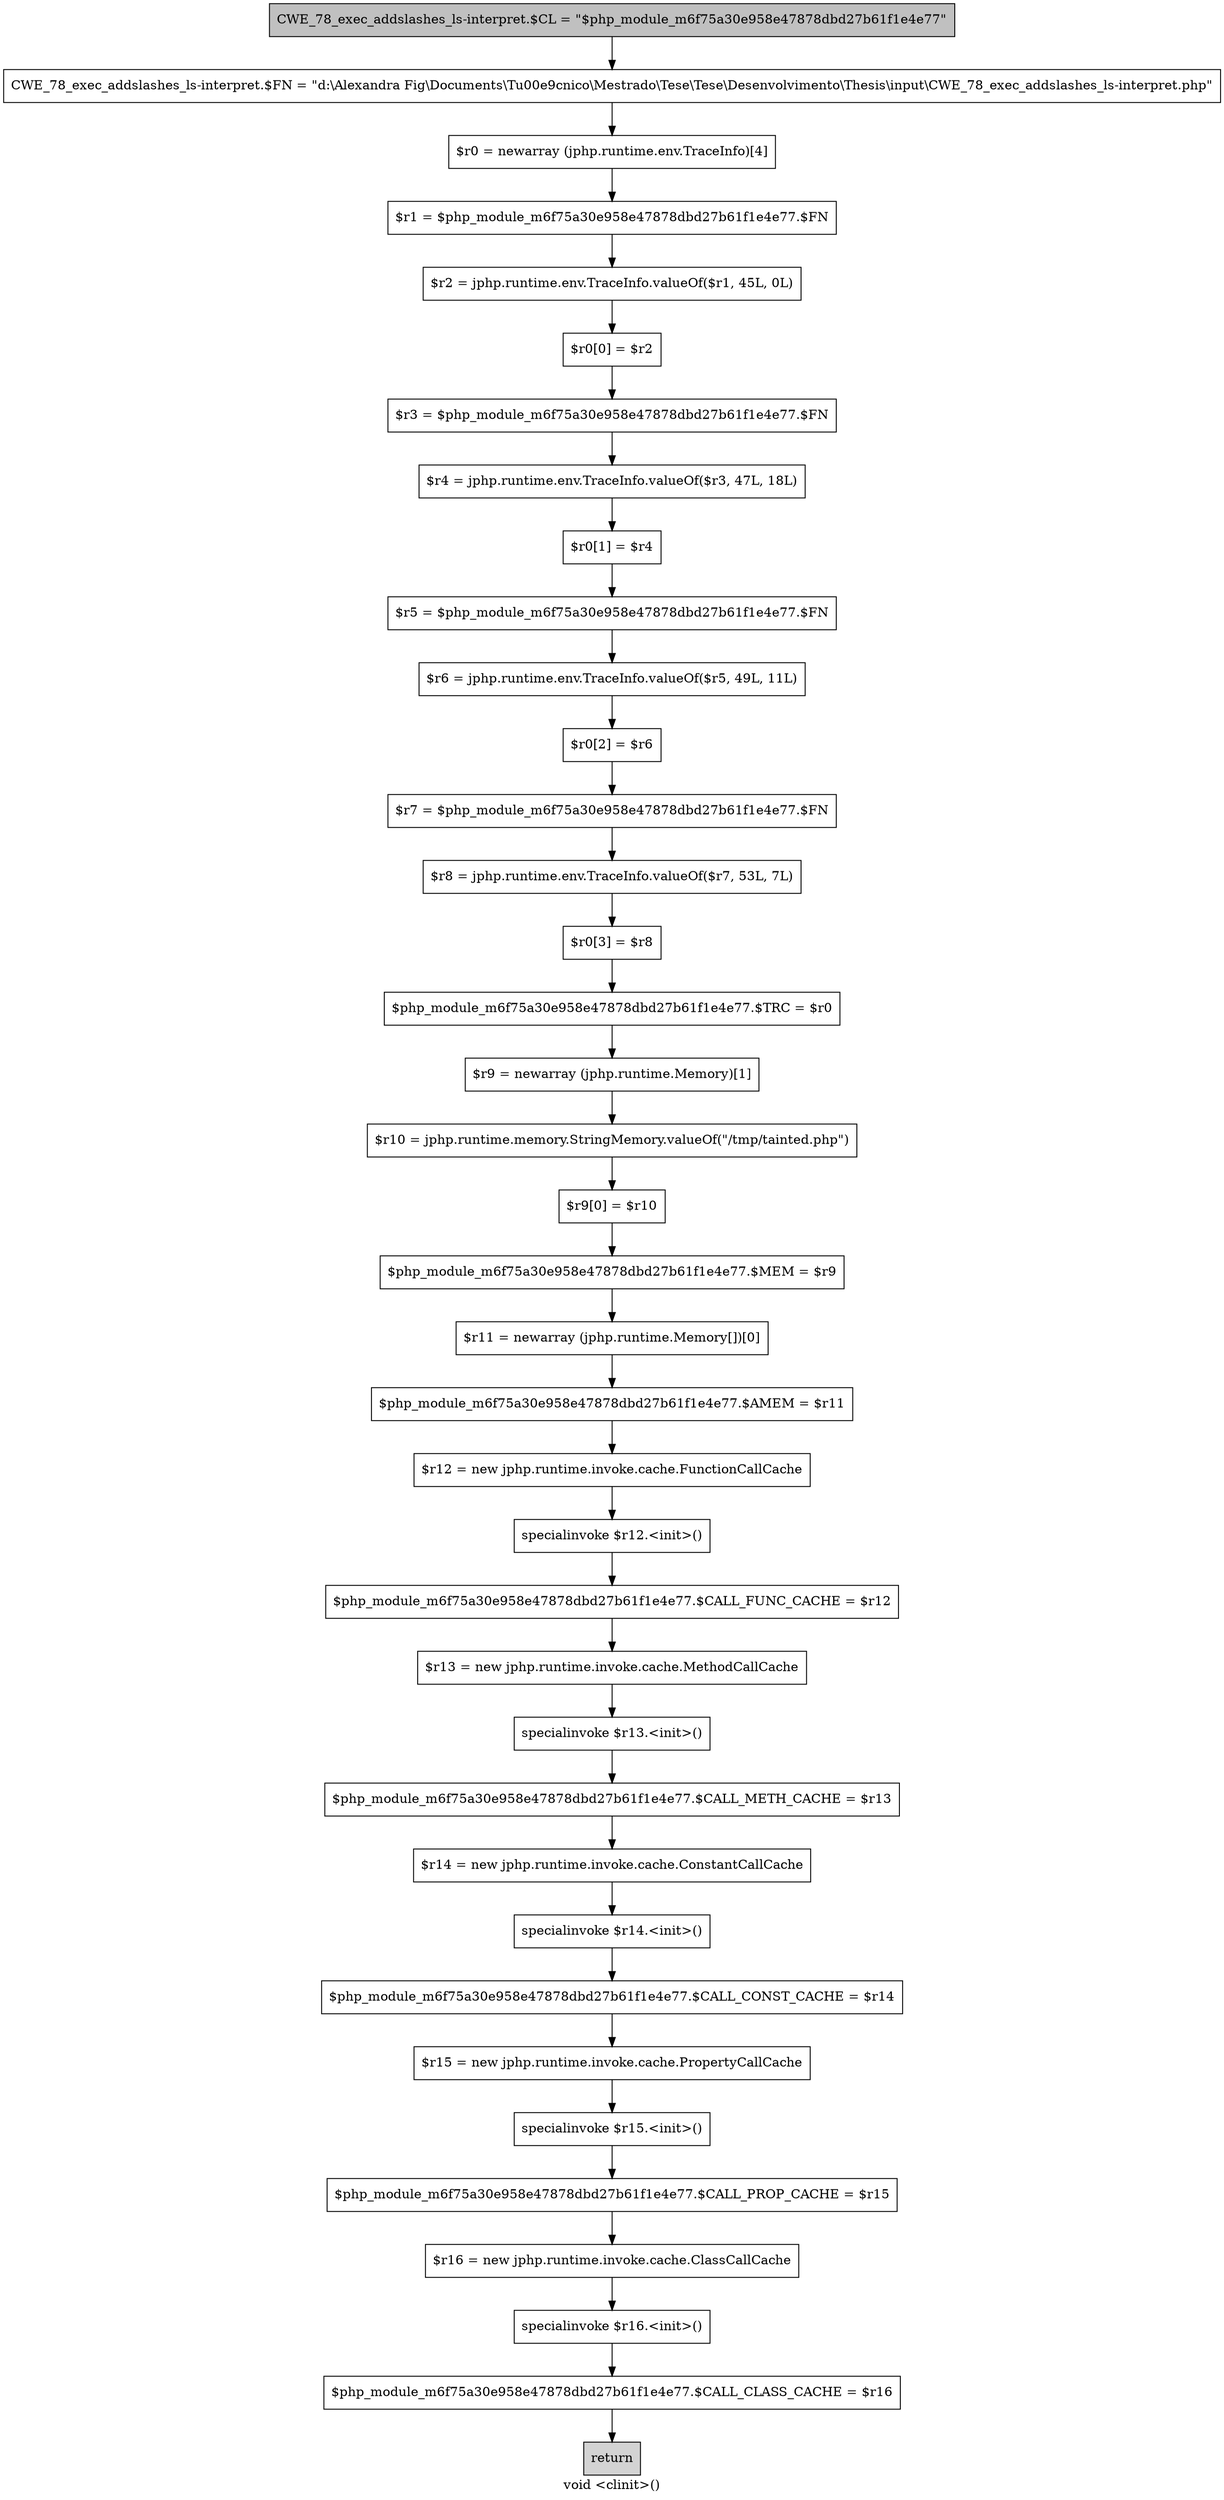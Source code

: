 digraph "void <clinit>()" {
    label="void <clinit>()";
    node [shape=box];
    "0" [style=filled,fillcolor=gray,label="CWE_78_exec_addslashes_ls-interpret.$CL = \"$php_module_m6f75a30e958e47878dbd27b61f1e4e77\"",];
    "1" [label="CWE_78_exec_addslashes_ls-interpret.$FN = \"d:\\Alexandra Fig\\Documents\\T\u00e9cnico\\Mestrado\\Tese\\Tese\\Desenvolvimento\\Thesis\\input\\CWE_78_exec_addslashes_ls-interpret.php\"",];
    "0"->"1";
    "2" [label="$r0 = newarray (jphp.runtime.env.TraceInfo)[4]",];
    "1"->"2";
    "3" [label="$r1 = $php_module_m6f75a30e958e47878dbd27b61f1e4e77.$FN",];
    "2"->"3";
    "4" [label="$r2 = jphp.runtime.env.TraceInfo.valueOf($r1, 45L, 0L)",];
    "3"->"4";
    "5" [label="$r0[0] = $r2",];
    "4"->"5";
    "6" [label="$r3 = $php_module_m6f75a30e958e47878dbd27b61f1e4e77.$FN",];
    "5"->"6";
    "7" [label="$r4 = jphp.runtime.env.TraceInfo.valueOf($r3, 47L, 18L)",];
    "6"->"7";
    "8" [label="$r0[1] = $r4",];
    "7"->"8";
    "9" [label="$r5 = $php_module_m6f75a30e958e47878dbd27b61f1e4e77.$FN",];
    "8"->"9";
    "10" [label="$r6 = jphp.runtime.env.TraceInfo.valueOf($r5, 49L, 11L)",];
    "9"->"10";
    "11" [label="$r0[2] = $r6",];
    "10"->"11";
    "12" [label="$r7 = $php_module_m6f75a30e958e47878dbd27b61f1e4e77.$FN",];
    "11"->"12";
    "13" [label="$r8 = jphp.runtime.env.TraceInfo.valueOf($r7, 53L, 7L)",];
    "12"->"13";
    "14" [label="$r0[3] = $r8",];
    "13"->"14";
    "15" [label="$php_module_m6f75a30e958e47878dbd27b61f1e4e77.$TRC = $r0",];
    "14"->"15";
    "16" [label="$r9 = newarray (jphp.runtime.Memory)[1]",];
    "15"->"16";
    "17" [label="$r10 = jphp.runtime.memory.StringMemory.valueOf(\"/tmp/tainted.php\")",];
    "16"->"17";
    "18" [label="$r9[0] = $r10",];
    "17"->"18";
    "19" [label="$php_module_m6f75a30e958e47878dbd27b61f1e4e77.$MEM = $r9",];
    "18"->"19";
    "20" [label="$r11 = newarray (jphp.runtime.Memory[])[0]",];
    "19"->"20";
    "21" [label="$php_module_m6f75a30e958e47878dbd27b61f1e4e77.$AMEM = $r11",];
    "20"->"21";
    "22" [label="$r12 = new jphp.runtime.invoke.cache.FunctionCallCache",];
    "21"->"22";
    "23" [label="specialinvoke $r12.<init>()",];
    "22"->"23";
    "24" [label="$php_module_m6f75a30e958e47878dbd27b61f1e4e77.$CALL_FUNC_CACHE = $r12",];
    "23"->"24";
    "25" [label="$r13 = new jphp.runtime.invoke.cache.MethodCallCache",];
    "24"->"25";
    "26" [label="specialinvoke $r13.<init>()",];
    "25"->"26";
    "27" [label="$php_module_m6f75a30e958e47878dbd27b61f1e4e77.$CALL_METH_CACHE = $r13",];
    "26"->"27";
    "28" [label="$r14 = new jphp.runtime.invoke.cache.ConstantCallCache",];
    "27"->"28";
    "29" [label="specialinvoke $r14.<init>()",];
    "28"->"29";
    "30" [label="$php_module_m6f75a30e958e47878dbd27b61f1e4e77.$CALL_CONST_CACHE = $r14",];
    "29"->"30";
    "31" [label="$r15 = new jphp.runtime.invoke.cache.PropertyCallCache",];
    "30"->"31";
    "32" [label="specialinvoke $r15.<init>()",];
    "31"->"32";
    "33" [label="$php_module_m6f75a30e958e47878dbd27b61f1e4e77.$CALL_PROP_CACHE = $r15",];
    "32"->"33";
    "34" [label="$r16 = new jphp.runtime.invoke.cache.ClassCallCache",];
    "33"->"34";
    "35" [label="specialinvoke $r16.<init>()",];
    "34"->"35";
    "36" [label="$php_module_m6f75a30e958e47878dbd27b61f1e4e77.$CALL_CLASS_CACHE = $r16",];
    "35"->"36";
    "37" [style=filled,fillcolor=lightgray,label="return",];
    "36"->"37";
}
